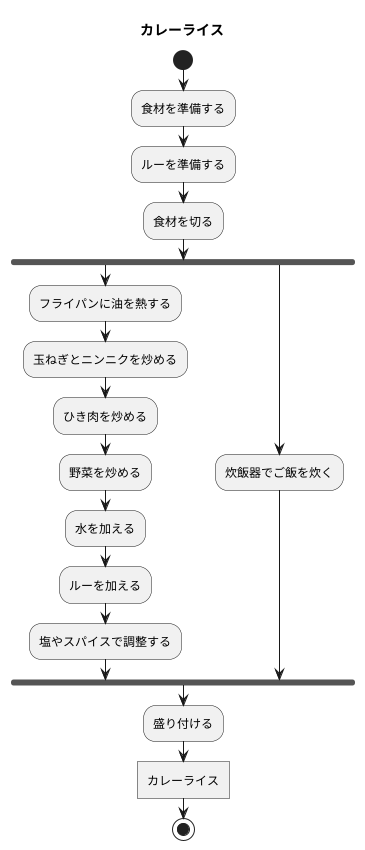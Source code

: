 @startuml
title カレーライス
start
:食材を準備する;
:ルーを準備する;
:食材を切る;
fork
:フライパンに油を熱する;
:玉ねぎとニンニクを炒める;
:ひき肉を炒める;
:野菜を炒める;
:水を加える;
:ルーを加える;
:塩やスパイスで調整する;
fork again
:炊飯器でご飯を炊く;
end fork
:盛り付ける;
:カレーライス]
stop
@enduml

